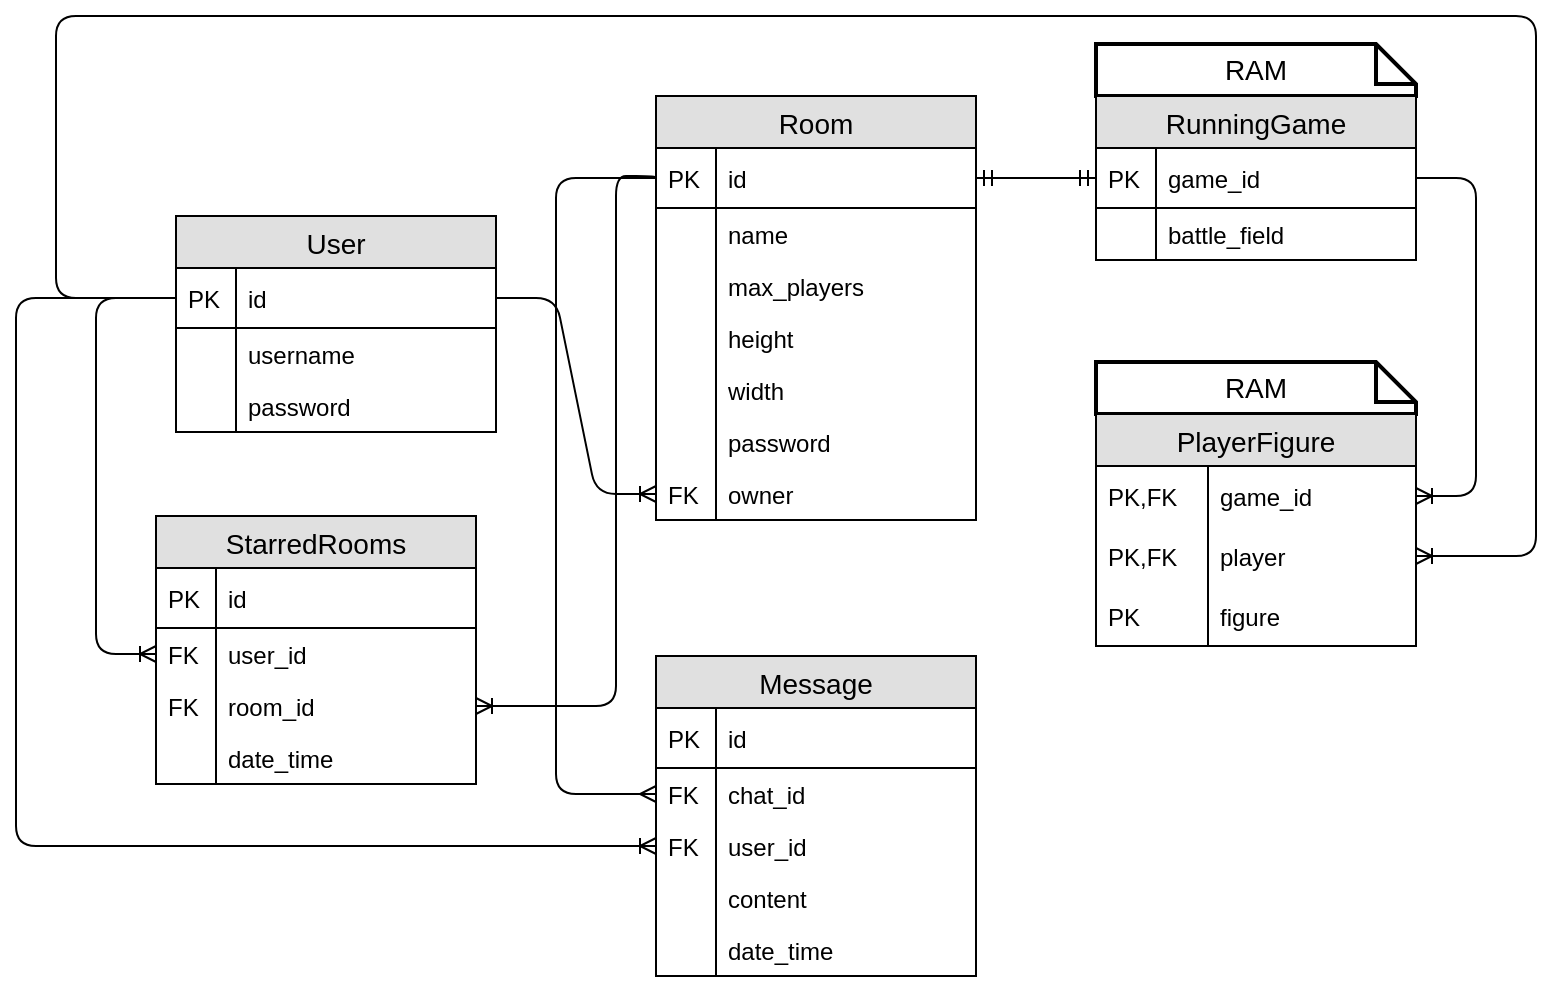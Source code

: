 <mxfile version="12.4.3" pages="1"><diagram id="lY1YF1tEnvHA6ZkaUEOh" name="Page-1"><mxGraphModel dx="1350" dy="759" grid="1" gridSize="10" guides="1" tooltips="1" connect="1" arrows="1" fold="1" page="1" pageScale="1" pageWidth="1169" pageHeight="827" math="0" shadow="0"><root><mxCell id="0"/><mxCell id="1" parent="0"/><mxCell id="0nc4fZ1yxU8Oas6RXKIv-1" value="User" style="swimlane;fontStyle=0;childLayout=stackLayout;horizontal=1;startSize=26;fillColor=#e0e0e0;horizontalStack=0;resizeParent=1;resizeParentMax=0;resizeLast=0;collapsible=1;marginBottom=0;swimlaneFillColor=#ffffff;align=center;fontSize=14;" parent="1" vertex="1"><mxGeometry x="360" y="340" width="160" height="108" as="geometry"/></mxCell><mxCell id="0nc4fZ1yxU8Oas6RXKIv-2" value="id" style="shape=partialRectangle;top=0;left=0;right=0;bottom=1;align=left;verticalAlign=middle;fillColor=none;spacingLeft=34;spacingRight=4;overflow=hidden;rotatable=0;points=[[0,0.5],[1,0.5]];portConstraint=eastwest;dropTarget=0;fontStyle=0;fontSize=12;" parent="0nc4fZ1yxU8Oas6RXKIv-1" vertex="1"><mxGeometry y="26" width="160" height="30" as="geometry"/></mxCell><mxCell id="0nc4fZ1yxU8Oas6RXKIv-3" value="PK" style="shape=partialRectangle;top=0;left=0;bottom=0;fillColor=none;align=left;verticalAlign=middle;spacingLeft=4;spacingRight=4;overflow=hidden;rotatable=0;points=[];portConstraint=eastwest;part=1;fontSize=12;" parent="0nc4fZ1yxU8Oas6RXKIv-2" vertex="1" connectable="0"><mxGeometry width="30" height="30" as="geometry"/></mxCell><mxCell id="0nc4fZ1yxU8Oas6RXKIv-6" value="username" style="shape=partialRectangle;top=0;left=0;right=0;bottom=0;align=left;verticalAlign=top;fillColor=none;spacingLeft=34;spacingRight=4;overflow=hidden;rotatable=0;points=[[0,0.5],[1,0.5]];portConstraint=eastwest;dropTarget=0;fontSize=12;" parent="0nc4fZ1yxU8Oas6RXKIv-1" vertex="1"><mxGeometry y="56" width="160" height="26" as="geometry"/></mxCell><mxCell id="0nc4fZ1yxU8Oas6RXKIv-7" value="" style="shape=partialRectangle;top=0;left=0;bottom=0;fillColor=none;align=left;verticalAlign=top;spacingLeft=4;spacingRight=4;overflow=hidden;rotatable=0;points=[];portConstraint=eastwest;part=1;fontSize=12;" parent="0nc4fZ1yxU8Oas6RXKIv-6" vertex="1" connectable="0"><mxGeometry width="30" height="26" as="geometry"/></mxCell><mxCell id="3C89BQBCPbE5NvuhkvjR-6" value="password" style="shape=partialRectangle;top=0;left=0;right=0;bottom=0;align=left;verticalAlign=top;fillColor=none;spacingLeft=34;spacingRight=4;overflow=hidden;rotatable=0;points=[[0,0.5],[1,0.5]];portConstraint=eastwest;dropTarget=0;fontSize=12;strokeColor=#000000;" parent="0nc4fZ1yxU8Oas6RXKIv-1" vertex="1"><mxGeometry y="82" width="160" height="26" as="geometry"/></mxCell><mxCell id="3C89BQBCPbE5NvuhkvjR-7" value="" style="shape=partialRectangle;top=0;left=0;bottom=0;fillColor=none;align=left;verticalAlign=top;spacingLeft=4;spacingRight=4;overflow=hidden;rotatable=0;points=[];portConstraint=eastwest;part=1;fontSize=12;" parent="3C89BQBCPbE5NvuhkvjR-6" vertex="1" connectable="0"><mxGeometry width="30" height="26" as="geometry"/></mxCell><mxCell id="0nc4fZ1yxU8Oas6RXKIv-13" value="Room" style="swimlane;fontStyle=0;childLayout=stackLayout;horizontal=1;startSize=26;fillColor=#e0e0e0;horizontalStack=0;resizeParent=1;resizeParentMax=0;resizeLast=0;collapsible=1;marginBottom=0;swimlaneFillColor=#ffffff;align=center;fontSize=14;" parent="1" vertex="1"><mxGeometry x="600" y="280" width="160" height="212" as="geometry"><mxRectangle x="275" y="33" width="80" height="26" as="alternateBounds"/></mxGeometry></mxCell><mxCell id="0nc4fZ1yxU8Oas6RXKIv-14" value="id" style="shape=partialRectangle;top=0;left=0;right=0;bottom=1;align=left;verticalAlign=middle;fillColor=none;spacingLeft=34;spacingRight=4;overflow=hidden;rotatable=0;points=[[0,0.5],[1,0.5]];portConstraint=eastwest;dropTarget=0;fontStyle=0;fontSize=12;" parent="0nc4fZ1yxU8Oas6RXKIv-13" vertex="1"><mxGeometry y="26" width="160" height="30" as="geometry"/></mxCell><mxCell id="0nc4fZ1yxU8Oas6RXKIv-15" value="PK" style="shape=partialRectangle;top=0;left=0;bottom=0;fillColor=none;align=left;verticalAlign=middle;spacingLeft=4;spacingRight=4;overflow=hidden;rotatable=0;points=[];portConstraint=eastwest;part=1;fontSize=12;" parent="0nc4fZ1yxU8Oas6RXKIv-14" vertex="1" connectable="0"><mxGeometry width="30" height="30" as="geometry"/></mxCell><mxCell id="hWqtUXWz0egaT6bZujqS-31" value="name" style="shape=partialRectangle;top=0;left=0;right=0;bottom=0;align=left;verticalAlign=top;fillColor=none;spacingLeft=34;spacingRight=4;overflow=hidden;rotatable=0;points=[[0,0.5],[1,0.5]];portConstraint=eastwest;dropTarget=0;fontSize=12;" parent="0nc4fZ1yxU8Oas6RXKIv-13" vertex="1"><mxGeometry y="56" width="160" height="26" as="geometry"/></mxCell><mxCell id="hWqtUXWz0egaT6bZujqS-32" value="" style="shape=partialRectangle;top=0;left=0;bottom=0;fillColor=none;align=left;verticalAlign=top;spacingLeft=4;spacingRight=4;overflow=hidden;rotatable=0;points=[];portConstraint=eastwest;part=1;fontSize=12;" parent="hWqtUXWz0egaT6bZujqS-31" vertex="1" connectable="0"><mxGeometry width="30" height="26" as="geometry"/></mxCell><mxCell id="0nc4fZ1yxU8Oas6RXKIv-18" value="max_players" style="shape=partialRectangle;top=0;left=0;right=0;bottom=0;align=left;verticalAlign=top;fillColor=none;spacingLeft=34;spacingRight=4;overflow=hidden;rotatable=0;points=[[0,0.5],[1,0.5]];portConstraint=eastwest;dropTarget=0;fontSize=12;" parent="0nc4fZ1yxU8Oas6RXKIv-13" vertex="1"><mxGeometry y="82" width="160" height="26" as="geometry"/></mxCell><mxCell id="0nc4fZ1yxU8Oas6RXKIv-19" value="" style="shape=partialRectangle;top=0;left=0;bottom=0;fillColor=none;align=left;verticalAlign=top;spacingLeft=4;spacingRight=4;overflow=hidden;rotatable=0;points=[];portConstraint=eastwest;part=1;fontSize=12;" parent="0nc4fZ1yxU8Oas6RXKIv-18" vertex="1" connectable="0"><mxGeometry width="30" height="26" as="geometry"/></mxCell><mxCell id="0nc4fZ1yxU8Oas6RXKIv-20" value="height" style="shape=partialRectangle;top=0;left=0;right=0;bottom=0;align=left;verticalAlign=top;fillColor=none;spacingLeft=34;spacingRight=4;overflow=hidden;rotatable=0;points=[[0,0.5],[1,0.5]];portConstraint=eastwest;dropTarget=0;fontSize=12;" parent="0nc4fZ1yxU8Oas6RXKIv-13" vertex="1"><mxGeometry y="108" width="160" height="26" as="geometry"/></mxCell><mxCell id="0nc4fZ1yxU8Oas6RXKIv-21" value="" style="shape=partialRectangle;top=0;left=0;bottom=0;fillColor=none;align=left;verticalAlign=top;spacingLeft=4;spacingRight=4;overflow=hidden;rotatable=0;points=[];portConstraint=eastwest;part=1;fontSize=12;" parent="0nc4fZ1yxU8Oas6RXKIv-20" vertex="1" connectable="0"><mxGeometry width="30" height="26" as="geometry"/></mxCell><mxCell id="0nc4fZ1yxU8Oas6RXKIv-27" value="width" style="shape=partialRectangle;top=0;left=0;right=0;bottom=0;align=left;verticalAlign=top;fillColor=none;spacingLeft=34;spacingRight=4;overflow=hidden;rotatable=0;points=[[0,0.5],[1,0.5]];portConstraint=eastwest;dropTarget=0;fontSize=12;" parent="0nc4fZ1yxU8Oas6RXKIv-13" vertex="1"><mxGeometry y="134" width="160" height="26" as="geometry"/></mxCell><mxCell id="0nc4fZ1yxU8Oas6RXKIv-28" value="" style="shape=partialRectangle;top=0;left=0;bottom=0;fillColor=none;align=left;verticalAlign=top;spacingLeft=4;spacingRight=4;overflow=hidden;rotatable=0;points=[];portConstraint=eastwest;part=1;fontSize=12;" parent="0nc4fZ1yxU8Oas6RXKIv-27" vertex="1" connectable="0"><mxGeometry width="30" height="26" as="geometry"/></mxCell><mxCell id="x3okc0jB8wIOfgNnuSW4-9" value="password" style="shape=partialRectangle;top=0;left=0;right=0;bottom=0;align=left;verticalAlign=top;fillColor=none;spacingLeft=34;spacingRight=4;overflow=hidden;rotatable=0;points=[[0,0.5],[1,0.5]];portConstraint=eastwest;dropTarget=0;fontSize=12;" parent="0nc4fZ1yxU8Oas6RXKIv-13" vertex="1"><mxGeometry y="160" width="160" height="26" as="geometry"/></mxCell><mxCell id="x3okc0jB8wIOfgNnuSW4-10" value="" style="shape=partialRectangle;top=0;left=0;bottom=0;fillColor=none;align=left;verticalAlign=top;spacingLeft=4;spacingRight=4;overflow=hidden;rotatable=0;points=[];portConstraint=eastwest;part=1;fontSize=12;" parent="x3okc0jB8wIOfgNnuSW4-9" vertex="1" connectable="0"><mxGeometry width="30" height="26" as="geometry"/></mxCell><mxCell id="x3okc0jB8wIOfgNnuSW4-15" value="owner" style="shape=partialRectangle;top=0;left=0;right=0;bottom=0;align=left;verticalAlign=top;fillColor=none;spacingLeft=34;spacingRight=4;overflow=hidden;rotatable=0;points=[[0,0.5],[1,0.5]];portConstraint=eastwest;dropTarget=0;fontSize=12;" parent="0nc4fZ1yxU8Oas6RXKIv-13" vertex="1"><mxGeometry y="186" width="160" height="26" as="geometry"/></mxCell><mxCell id="x3okc0jB8wIOfgNnuSW4-16" value="FK" style="shape=partialRectangle;top=0;left=0;bottom=0;fillColor=none;align=left;verticalAlign=top;spacingLeft=4;spacingRight=4;overflow=hidden;rotatable=0;points=[];portConstraint=eastwest;part=1;fontSize=12;" parent="x3okc0jB8wIOfgNnuSW4-15" vertex="1" connectable="0"><mxGeometry width="30" height="26" as="geometry"/></mxCell><mxCell id="0nc4fZ1yxU8Oas6RXKIv-55" value="Message" style="swimlane;fontStyle=0;childLayout=stackLayout;horizontal=1;startSize=26;fillColor=#e0e0e0;horizontalStack=0;resizeParent=1;resizeParentMax=0;resizeLast=0;collapsible=1;marginBottom=0;swimlaneFillColor=#ffffff;align=center;fontSize=14;" parent="1" vertex="1"><mxGeometry x="600" y="560" width="160" height="160" as="geometry"/></mxCell><mxCell id="0nc4fZ1yxU8Oas6RXKIv-56" value="id" style="shape=partialRectangle;top=0;left=0;right=0;bottom=1;align=left;verticalAlign=middle;fillColor=none;spacingLeft=34;spacingRight=4;overflow=hidden;rotatable=0;points=[[0,0.5],[1,0.5]];portConstraint=eastwest;dropTarget=0;fontStyle=0;fontSize=12;" parent="0nc4fZ1yxU8Oas6RXKIv-55" vertex="1"><mxGeometry y="26" width="160" height="30" as="geometry"/></mxCell><mxCell id="0nc4fZ1yxU8Oas6RXKIv-57" value="PK" style="shape=partialRectangle;top=0;left=0;bottom=0;fillColor=none;align=left;verticalAlign=middle;spacingLeft=4;spacingRight=4;overflow=hidden;rotatable=0;points=[];portConstraint=eastwest;part=1;fontSize=12;" parent="0nc4fZ1yxU8Oas6RXKIv-56" vertex="1" connectable="0"><mxGeometry width="30" height="30" as="geometry"/></mxCell><mxCell id="0nc4fZ1yxU8Oas6RXKIv-58" value="chat_id" style="shape=partialRectangle;top=0;left=0;right=0;bottom=0;align=left;verticalAlign=top;fillColor=none;spacingLeft=34;spacingRight=4;overflow=hidden;rotatable=0;points=[[0,0.5],[1,0.5]];portConstraint=eastwest;dropTarget=0;fontSize=12;" parent="0nc4fZ1yxU8Oas6RXKIv-55" vertex="1"><mxGeometry y="56" width="160" height="26" as="geometry"/></mxCell><mxCell id="0nc4fZ1yxU8Oas6RXKIv-59" value="FK" style="shape=partialRectangle;top=0;left=0;bottom=0;fillColor=none;align=left;verticalAlign=top;spacingLeft=4;spacingRight=4;overflow=hidden;rotatable=0;points=[];portConstraint=eastwest;part=1;fontSize=12;" parent="0nc4fZ1yxU8Oas6RXKIv-58" vertex="1" connectable="0"><mxGeometry width="30" height="26" as="geometry"/></mxCell><mxCell id="0nc4fZ1yxU8Oas6RXKIv-60" value="user_id" style="shape=partialRectangle;top=0;left=0;right=0;bottom=0;align=left;verticalAlign=top;fillColor=none;spacingLeft=34;spacingRight=4;overflow=hidden;rotatable=0;points=[[0,0.5],[1,0.5]];portConstraint=eastwest;dropTarget=0;fontSize=12;" parent="0nc4fZ1yxU8Oas6RXKIv-55" vertex="1"><mxGeometry y="82" width="160" height="26" as="geometry"/></mxCell><mxCell id="0nc4fZ1yxU8Oas6RXKIv-61" value="FK" style="shape=partialRectangle;top=0;left=0;bottom=0;fillColor=none;align=left;verticalAlign=top;spacingLeft=4;spacingRight=4;overflow=hidden;rotatable=0;points=[];portConstraint=eastwest;part=1;fontSize=12;" parent="0nc4fZ1yxU8Oas6RXKIv-60" vertex="1" connectable="0"><mxGeometry width="30" height="26" as="geometry"/></mxCell><mxCell id="0nc4fZ1yxU8Oas6RXKIv-62" value="content" style="shape=partialRectangle;top=0;left=0;right=0;bottom=0;align=left;verticalAlign=top;fillColor=none;spacingLeft=34;spacingRight=4;overflow=hidden;rotatable=0;points=[[0,0.5],[1,0.5]];portConstraint=eastwest;dropTarget=0;fontSize=12;" parent="0nc4fZ1yxU8Oas6RXKIv-55" vertex="1"><mxGeometry y="108" width="160" height="26" as="geometry"/></mxCell><mxCell id="0nc4fZ1yxU8Oas6RXKIv-63" value="" style="shape=partialRectangle;top=0;left=0;bottom=0;fillColor=none;align=left;verticalAlign=top;spacingLeft=4;spacingRight=4;overflow=hidden;rotatable=0;points=[];portConstraint=eastwest;part=1;fontSize=12;" parent="0nc4fZ1yxU8Oas6RXKIv-62" vertex="1" connectable="0"><mxGeometry width="30" height="26" as="geometry"/></mxCell><mxCell id="0nc4fZ1yxU8Oas6RXKIv-66" value="date_time" style="shape=partialRectangle;top=0;left=0;right=0;bottom=0;align=left;verticalAlign=top;fillColor=none;spacingLeft=34;spacingRight=4;overflow=hidden;rotatable=0;points=[[0,0.5],[1,0.5]];portConstraint=eastwest;dropTarget=0;fontSize=12;" parent="0nc4fZ1yxU8Oas6RXKIv-55" vertex="1"><mxGeometry y="134" width="160" height="26" as="geometry"/></mxCell><mxCell id="0nc4fZ1yxU8Oas6RXKIv-67" value="" style="shape=partialRectangle;top=0;left=0;bottom=0;fillColor=none;align=left;verticalAlign=top;spacingLeft=4;spacingRight=4;overflow=hidden;rotatable=0;points=[];portConstraint=eastwest;part=1;fontSize=12;" parent="0nc4fZ1yxU8Oas6RXKIv-66" vertex="1" connectable="0"><mxGeometry width="30" height="26" as="geometry"/></mxCell><mxCell id="x3okc0jB8wIOfgNnuSW4-30" value="" style="edgeStyle=orthogonalEdgeStyle;fontSize=12;html=1;endArrow=ERmany;rounded=1;strokeColor=#000000;endSize=6;jumpStyle=none;arcSize=20;comic=0;shadow=0;exitX=0;exitY=0.5;exitDx=0;exitDy=0;entryX=0;entryY=0.5;entryDx=0;entryDy=0;" parent="1" source="0nc4fZ1yxU8Oas6RXKIv-14" target="0nc4fZ1yxU8Oas6RXKIv-58" edge="1"><mxGeometry width="100" height="100" relative="1" as="geometry"><mxPoint x="930" y="330" as="sourcePoint"/><mxPoint x="610" y="450" as="targetPoint"/><Array as="points"><mxPoint x="550" y="321"/><mxPoint x="550" y="629"/></Array></mxGeometry></mxCell><mxCell id="hWqtUXWz0egaT6bZujqS-36" value="" style="edgeStyle=entityRelationEdgeStyle;fontSize=12;html=1;endArrow=ERoneToMany;entryX=0;entryY=0.5;entryDx=0;entryDy=0;exitX=1;exitY=0.5;exitDx=0;exitDy=0;" parent="1" source="0nc4fZ1yxU8Oas6RXKIv-2" target="x3okc0jB8wIOfgNnuSW4-15" edge="1"><mxGeometry width="100" height="100" relative="1" as="geometry"><mxPoint x="520" y="360" as="sourcePoint"/><mxPoint x="620" y="260" as="targetPoint"/></mxGeometry></mxCell><mxCell id="hWqtUXWz0egaT6bZujqS-65" value="RAM" style="shape=note;strokeWidth=2;fontSize=14;size=20;whiteSpace=wrap;html=1;" parent="1" vertex="1"><mxGeometry x="820" y="254" width="160" height="26" as="geometry"/></mxCell><mxCell id="Mpy08U26U_PYvov8Hkk9-24" value="" style="edgeStyle=orthogonalEdgeStyle;fontSize=12;html=1;endArrow=ERoneToMany;exitX=0;exitY=0.5;exitDx=0;exitDy=0;entryX=0;entryY=0.5;entryDx=0;entryDy=0;" parent="1" source="0nc4fZ1yxU8Oas6RXKIv-2" target="0nc4fZ1yxU8Oas6RXKIv-60" edge="1"><mxGeometry width="100" height="100" relative="1" as="geometry"><mxPoint x="310" y="320" as="sourcePoint"/><mxPoint x="280" y="740" as="targetPoint"/><Array as="points"><mxPoint x="280" y="381"/><mxPoint x="280" y="655"/></Array></mxGeometry></mxCell><mxCell id="Mpy08U26U_PYvov8Hkk9-27" value="RunningGame" style="swimlane;fontStyle=0;childLayout=stackLayout;horizontal=1;startSize=26;fillColor=#e0e0e0;horizontalStack=0;resizeParent=1;resizeParentMax=0;resizeLast=0;collapsible=1;marginBottom=0;swimlaneFillColor=#ffffff;align=center;fontSize=14;" parent="1" vertex="1"><mxGeometry x="820" y="280" width="160" height="82" as="geometry"><mxRectangle x="275" y="33" width="80" height="26" as="alternateBounds"/></mxGeometry></mxCell><mxCell id="Mpy08U26U_PYvov8Hkk9-28" value="game_id" style="shape=partialRectangle;top=0;left=0;right=0;bottom=1;align=left;verticalAlign=middle;fillColor=none;spacingLeft=34;spacingRight=4;overflow=hidden;rotatable=0;points=[[0,0.5],[1,0.5]];portConstraint=eastwest;dropTarget=0;fontStyle=0;fontSize=12;" parent="Mpy08U26U_PYvov8Hkk9-27" vertex="1"><mxGeometry y="26" width="160" height="30" as="geometry"/></mxCell><mxCell id="Mpy08U26U_PYvov8Hkk9-29" value="PK" style="shape=partialRectangle;top=0;left=0;bottom=0;fillColor=none;align=left;verticalAlign=middle;spacingLeft=4;spacingRight=4;overflow=hidden;rotatable=0;points=[];portConstraint=eastwest;part=1;fontSize=12;" parent="Mpy08U26U_PYvov8Hkk9-28" vertex="1" connectable="0"><mxGeometry width="30" height="30" as="geometry"/></mxCell><mxCell id="Mpy08U26U_PYvov8Hkk9-34" value="battle_field" style="shape=partialRectangle;top=0;left=0;right=0;bottom=0;align=left;verticalAlign=top;fillColor=none;spacingLeft=34;spacingRight=4;overflow=hidden;rotatable=0;points=[[0,0.5],[1,0.5]];portConstraint=eastwest;dropTarget=0;fontSize=12;" parent="Mpy08U26U_PYvov8Hkk9-27" vertex="1"><mxGeometry y="56" width="160" height="26" as="geometry"/></mxCell><mxCell id="Mpy08U26U_PYvov8Hkk9-35" value="" style="shape=partialRectangle;top=0;left=0;bottom=0;fillColor=none;align=left;verticalAlign=top;spacingLeft=4;spacingRight=4;overflow=hidden;rotatable=0;points=[];portConstraint=eastwest;part=1;fontSize=12;" parent="Mpy08U26U_PYvov8Hkk9-34" vertex="1" connectable="0"><mxGeometry width="30" height="26" as="geometry"/></mxCell><mxCell id="Mpy08U26U_PYvov8Hkk9-42" value="RAM" style="shape=note;strokeWidth=2;fontSize=14;size=20;whiteSpace=wrap;html=1;" parent="1" vertex="1"><mxGeometry x="820" y="413" width="160" height="26" as="geometry"/></mxCell><mxCell id="Mpy08U26U_PYvov8Hkk9-58" value="" style="edgeStyle=orthogonalEdgeStyle;fontSize=12;html=1;endArrow=ERoneToMany;exitX=0;exitY=0.5;exitDx=0;exitDy=0;entryX=1;entryY=0.5;entryDx=0;entryDy=0;" parent="1" source="0nc4fZ1yxU8Oas6RXKIv-2" target="Mpy08U26U_PYvov8Hkk9-63" edge="1"><mxGeometry width="100" height="100" relative="1" as="geometry"><mxPoint x="370" y="391" as="sourcePoint"/><mxPoint x="1230" y="347" as="targetPoint"/><Array as="points"><mxPoint x="300" y="381"/><mxPoint x="300" y="240"/><mxPoint x="1040" y="240"/><mxPoint x="1040" y="510"/></Array></mxGeometry></mxCell><mxCell id="Mpy08U26U_PYvov8Hkk9-59" value="" style="edgeStyle=entityRelationEdgeStyle;fontSize=12;html=1;endArrow=ERmandOne;startArrow=ERmandOne;exitX=1;exitY=0.5;exitDx=0;exitDy=0;entryX=0;entryY=0.5;entryDx=0;entryDy=0;" parent="1" source="0nc4fZ1yxU8Oas6RXKIv-14" target="Mpy08U26U_PYvov8Hkk9-28" edge="1"><mxGeometry width="100" height="100" relative="1" as="geometry"><mxPoint x="850" y="570" as="sourcePoint"/><mxPoint x="950" y="470" as="targetPoint"/></mxGeometry></mxCell><mxCell id="Mpy08U26U_PYvov8Hkk9-60" value="PlayerFigure" style="swimlane;fontStyle=0;childLayout=stackLayout;horizontal=1;startSize=26;fillColor=#e0e0e0;horizontalStack=0;resizeParent=1;resizeParentMax=0;resizeLast=0;collapsible=1;marginBottom=0;swimlaneFillColor=#ffffff;align=center;fontSize=14;" parent="1" vertex="1"><mxGeometry x="820" y="439" width="160" height="116" as="geometry"/></mxCell><mxCell id="Mpy08U26U_PYvov8Hkk9-61" value="game_id" style="shape=partialRectangle;top=0;left=0;right=0;bottom=0;align=left;verticalAlign=middle;fillColor=none;spacingLeft=60;spacingRight=4;overflow=hidden;rotatable=0;points=[[0,0.5],[1,0.5]];portConstraint=eastwest;dropTarget=0;fontStyle=0;fontSize=12;fontColor=#000000;" parent="Mpy08U26U_PYvov8Hkk9-60" vertex="1"><mxGeometry y="26" width="160" height="30" as="geometry"/></mxCell><mxCell id="Mpy08U26U_PYvov8Hkk9-62" value="PK,FK" style="shape=partialRectangle;fontStyle=0;top=0;left=0;bottom=0;fillColor=none;align=left;verticalAlign=middle;spacingLeft=4;spacingRight=4;overflow=hidden;rotatable=0;points=[];portConstraint=eastwest;part=1;fontSize=12;" parent="Mpy08U26U_PYvov8Hkk9-61" vertex="1" connectable="0"><mxGeometry width="56" height="30" as="geometry"/></mxCell><mxCell id="Mpy08U26U_PYvov8Hkk9-63" value="player" style="shape=partialRectangle;top=0;left=0;right=0;bottom=1;align=left;verticalAlign=middle;fillColor=none;spacingLeft=60;spacingRight=4;overflow=hidden;rotatable=0;points=[[0,0.5],[1,0.5]];portConstraint=eastwest;dropTarget=0;fontStyle=0;fontSize=12;strokeColor=none;" parent="Mpy08U26U_PYvov8Hkk9-60" vertex="1"><mxGeometry y="56" width="160" height="30" as="geometry"/></mxCell><mxCell id="Mpy08U26U_PYvov8Hkk9-64" value="PK,FK" style="shape=partialRectangle;fontStyle=0;top=0;left=0;bottom=0;fillColor=none;align=left;verticalAlign=middle;spacingLeft=4;spacingRight=4;overflow=hidden;rotatable=0;points=[];portConstraint=eastwest;part=1;fontSize=12;" parent="Mpy08U26U_PYvov8Hkk9-63" vertex="1" connectable="0"><mxGeometry width="56" height="30" as="geometry"/></mxCell><mxCell id="Mpy08U26U_PYvov8Hkk9-67" value="figure" style="shape=partialRectangle;top=0;left=0;right=0;bottom=1;align=left;verticalAlign=middle;fillColor=none;spacingLeft=60;spacingRight=4;overflow=hidden;rotatable=0;points=[[0,0.5],[1,0.5]];portConstraint=eastwest;dropTarget=0;fontStyle=0;fontSize=12;strokeColor=none;" parent="Mpy08U26U_PYvov8Hkk9-60" vertex="1"><mxGeometry y="86" width="160" height="30" as="geometry"/></mxCell><mxCell id="Mpy08U26U_PYvov8Hkk9-68" value="PK" style="shape=partialRectangle;fontStyle=0;top=0;left=0;bottom=0;fillColor=none;align=left;verticalAlign=middle;spacingLeft=4;spacingRight=4;overflow=hidden;rotatable=0;points=[];portConstraint=eastwest;part=1;fontSize=12;" parent="Mpy08U26U_PYvov8Hkk9-67" vertex="1" connectable="0"><mxGeometry width="56" height="30" as="geometry"/></mxCell><mxCell id="Mpy08U26U_PYvov8Hkk9-71" value="" style="edgeStyle=orthogonalEdgeStyle;fontSize=12;html=1;endArrow=ERoneToMany;exitX=1;exitY=0.5;exitDx=0;exitDy=0;entryX=1;entryY=0.5;entryDx=0;entryDy=0;" parent="1" source="Mpy08U26U_PYvov8Hkk9-28" target="Mpy08U26U_PYvov8Hkk9-61" edge="1"><mxGeometry width="100" height="100" relative="1" as="geometry"><mxPoint x="1050" y="373" as="sourcePoint"/><mxPoint x="1050" y="453" as="targetPoint"/><Array as="points"><mxPoint x="1010" y="321"/><mxPoint x="1010" y="480"/></Array></mxGeometry></mxCell><mxCell id="8NIEFSGVG1yGA2Owgcqg-1" value="StarredRooms" style="swimlane;fontStyle=0;childLayout=stackLayout;horizontal=1;startSize=26;fillColor=#e0e0e0;horizontalStack=0;resizeParent=1;resizeParentMax=0;resizeLast=0;collapsible=1;marginBottom=0;swimlaneFillColor=#ffffff;align=center;fontSize=14;" vertex="1" parent="1"><mxGeometry x="350" y="490" width="160" height="134" as="geometry"><mxRectangle x="275" y="33" width="80" height="26" as="alternateBounds"/></mxGeometry></mxCell><mxCell id="8NIEFSGVG1yGA2Owgcqg-2" value="id" style="shape=partialRectangle;top=0;left=0;right=0;bottom=1;align=left;verticalAlign=middle;fillColor=none;spacingLeft=34;spacingRight=4;overflow=hidden;rotatable=0;points=[[0,0.5],[1,0.5]];portConstraint=eastwest;dropTarget=0;fontStyle=0;fontSize=12;" vertex="1" parent="8NIEFSGVG1yGA2Owgcqg-1"><mxGeometry y="26" width="160" height="30" as="geometry"/></mxCell><mxCell id="8NIEFSGVG1yGA2Owgcqg-3" value="PK" style="shape=partialRectangle;top=0;left=0;bottom=0;fillColor=none;align=left;verticalAlign=middle;spacingLeft=4;spacingRight=4;overflow=hidden;rotatable=0;points=[];portConstraint=eastwest;part=1;fontSize=12;" vertex="1" connectable="0" parent="8NIEFSGVG1yGA2Owgcqg-2"><mxGeometry width="30" height="30" as="geometry"/></mxCell><mxCell id="8NIEFSGVG1yGA2Owgcqg-4" value="user_id" style="shape=partialRectangle;top=0;left=0;right=0;bottom=0;align=left;verticalAlign=top;fillColor=none;spacingLeft=34;spacingRight=4;overflow=hidden;rotatable=0;points=[[0,0.5],[1,0.5]];portConstraint=eastwest;dropTarget=0;fontSize=12;" vertex="1" parent="8NIEFSGVG1yGA2Owgcqg-1"><mxGeometry y="56" width="160" height="26" as="geometry"/></mxCell><mxCell id="8NIEFSGVG1yGA2Owgcqg-5" value="FK" style="shape=partialRectangle;top=0;left=0;bottom=0;fillColor=none;align=left;verticalAlign=top;spacingLeft=4;spacingRight=4;overflow=hidden;rotatable=0;points=[];portConstraint=eastwest;part=1;fontSize=12;" vertex="1" connectable="0" parent="8NIEFSGVG1yGA2Owgcqg-4"><mxGeometry width="30" height="26" as="geometry"/></mxCell><mxCell id="8NIEFSGVG1yGA2Owgcqg-6" value="room_id" style="shape=partialRectangle;top=0;left=0;right=0;bottom=0;align=left;verticalAlign=top;fillColor=none;spacingLeft=34;spacingRight=4;overflow=hidden;rotatable=0;points=[[0,0.5],[1,0.5]];portConstraint=eastwest;dropTarget=0;fontSize=12;" vertex="1" parent="8NIEFSGVG1yGA2Owgcqg-1"><mxGeometry y="82" width="160" height="26" as="geometry"/></mxCell><mxCell id="8NIEFSGVG1yGA2Owgcqg-7" value="FK" style="shape=partialRectangle;top=0;left=0;bottom=0;fillColor=none;align=left;verticalAlign=top;spacingLeft=4;spacingRight=4;overflow=hidden;rotatable=0;points=[];portConstraint=eastwest;part=1;fontSize=12;" vertex="1" connectable="0" parent="8NIEFSGVG1yGA2Owgcqg-6"><mxGeometry width="30" height="26" as="geometry"/></mxCell><mxCell id="8NIEFSGVG1yGA2Owgcqg-8" value="date_time" style="shape=partialRectangle;top=0;left=0;right=0;bottom=0;align=left;verticalAlign=top;fillColor=none;spacingLeft=34;spacingRight=4;overflow=hidden;rotatable=0;points=[[0,0.5],[1,0.5]];portConstraint=eastwest;dropTarget=0;fontSize=12;" vertex="1" parent="8NIEFSGVG1yGA2Owgcqg-1"><mxGeometry y="108" width="160" height="26" as="geometry"/></mxCell><mxCell id="8NIEFSGVG1yGA2Owgcqg-9" value="" style="shape=partialRectangle;top=0;left=0;bottom=0;fillColor=none;align=left;verticalAlign=top;spacingLeft=4;spacingRight=4;overflow=hidden;rotatable=0;points=[];portConstraint=eastwest;part=1;fontSize=12;" vertex="1" connectable="0" parent="8NIEFSGVG1yGA2Owgcqg-8"><mxGeometry width="30" height="26" as="geometry"/></mxCell><mxCell id="8NIEFSGVG1yGA2Owgcqg-11" value="" style="edgeStyle=orthogonalEdgeStyle;fontSize=12;html=1;endArrow=ERoneToMany;entryX=0;entryY=0.5;entryDx=0;entryDy=0;exitX=0;exitY=0.5;exitDx=0;exitDy=0;" edge="1" parent="1" source="0nc4fZ1yxU8Oas6RXKIv-2" target="8NIEFSGVG1yGA2Owgcqg-4"><mxGeometry width="100" height="100" relative="1" as="geometry"><mxPoint x="290" y="439" as="sourcePoint"/><mxPoint x="370" y="537" as="targetPoint"/><Array as="points"><mxPoint x="320" y="381"/><mxPoint x="320" y="559"/></Array></mxGeometry></mxCell><mxCell id="8NIEFSGVG1yGA2Owgcqg-24" value="" style="edgeStyle=orthogonalEdgeStyle;fontSize=12;html=1;endArrow=ERoneToMany;entryX=1;entryY=0.5;entryDx=0;entryDy=0;exitX=0;exitY=0.5;exitDx=0;exitDy=0;" edge="1" parent="1" source="0nc4fZ1yxU8Oas6RXKIv-14" target="8NIEFSGVG1yGA2Owgcqg-6"><mxGeometry width="100" height="100" relative="1" as="geometry"><mxPoint x="540" y="468" as="sourcePoint"/><mxPoint x="530" y="646" as="targetPoint"/><Array as="points"><mxPoint x="600" y="320"/><mxPoint x="580" y="320"/><mxPoint x="580" y="585"/></Array></mxGeometry></mxCell></root></mxGraphModel></diagram></mxfile>